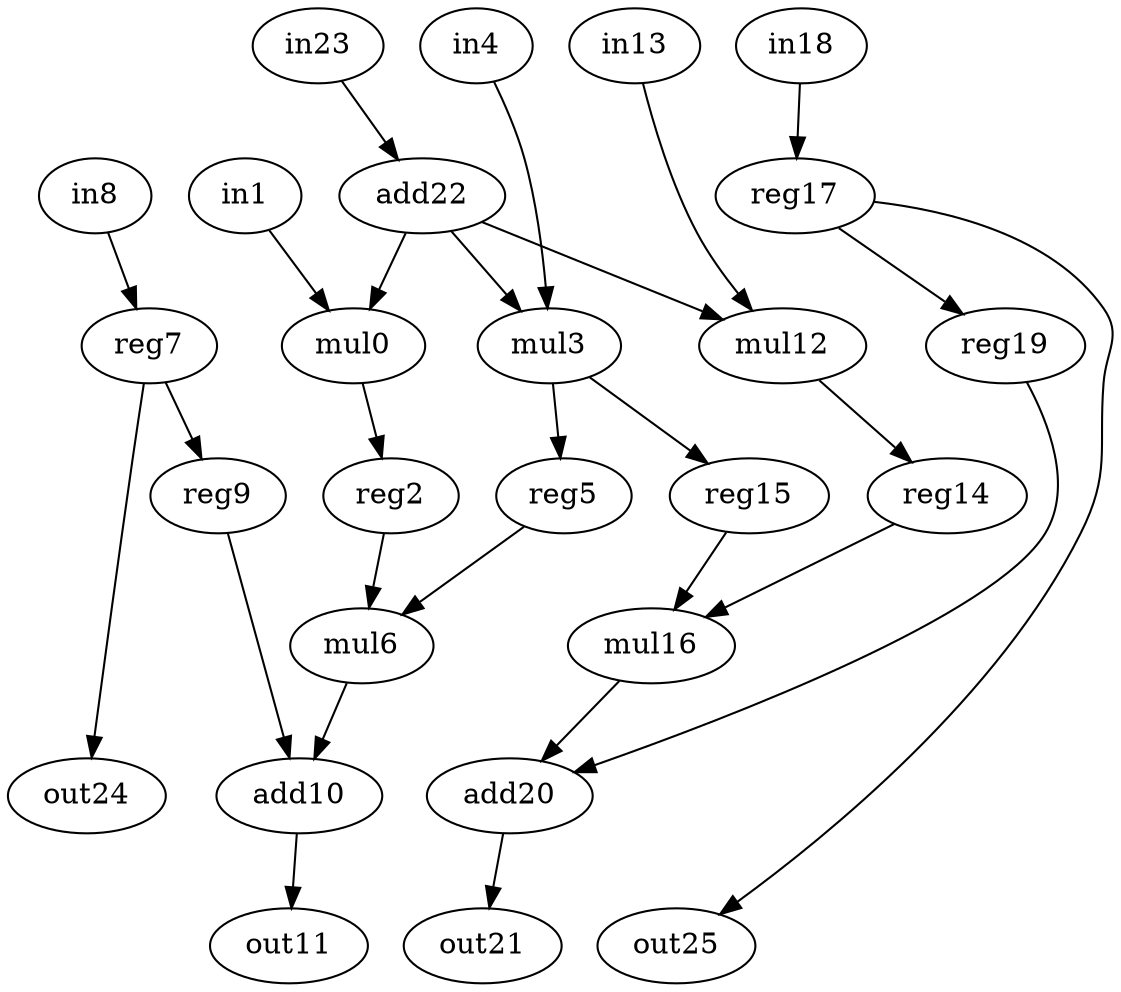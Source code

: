 digraph gesummv {
    0 [label = mul0 op = mul ] ;
    1 [label = in1 op = in ] ;
    2 [label = reg2 op = reg ] ;
    3 [label = mul3 op = mul ] ;
    4 [label = in4 op = in ] ;
    5 [label = reg5 op = reg ] ;
    6 [label = mul6 op = mul ] ;
    7 [label = reg7 op = reg ] ;
    8 [label = in8 op = in ] ;
    9 [label = reg9 op = reg ] ;
    10 [label = add10 op = add ] ;
    11 [label = out11 op = out ] ;
    12 [label = mul12 op = mul ] ;
    13 [label = in13 op = in ] ;
    14 [label = reg14 op = reg ] ;
    15 [label = reg15 op = reg ] ;
    16 [label = mul16 op = mul ] ;
    17 [label = reg17 op = reg ] ;
    18 [label = in18 op = in ] ;
    19 [label = reg19 op = reg ] ;
    20 [label = add20 op = add ] ;
    21 [label = out21 op = out ] ;
    22 [label = add22 op = addi value = 2 ] ;
    23 [label = in23 op = in ] ;
    24 [label = out24 op = out ] ;
    25 [label = out25 op = out ] ;
    
    1 -> 0 [port = 0  weight = 0 ] ;
    22 -> 0 [port = 1  weight = 0 ] ;
    0 -> 2 [port = 0  weight = 0 ] ;
    4 -> 3 [port = 0  weight = 0 ] ;
    22 -> 3 [port = 1  weight = 0 ] ;
    3 -> 5 [port = 0  weight = 0 ] ;
    2 -> 6 [port = 0  weight = 0 ] ;
    5 -> 6 [port = 1  weight = 0 ] ;
    8 -> 7 [port = 0  weight = 0 ] ;
    7 -> 9 [port = 0  weight = 0 ] ;
    9 -> 10 [port = 0  weight = 0 ] ;
    6 -> 10 [port = 1  weight = 0 ] ;
    7 -> 24 [port = 0  weight = 0 ] ;
    10 -> 11 [port = 1  weight = 0 ] ;
    13 -> 12 [port = 0  weight = 0 ] ;
    22 -> 12 [port = 1  weight = 0 ] ;
    12 -> 14 [port = 0  weight = 0 ] ;
    3 -> 15 [port = 0  weight = 0 ] ;
    14 -> 16 [port = 0  weight = 0 ] ;
    15 -> 16 [port = 1  weight = 0 ] ;
    18 -> 17 [port = 0  weight = 0 ] ;
    17 -> 19 [port = 0  weight = 0 ] ;
    16 -> 20 [port = 0  weight = 0 ] ;
    19 -> 20 [port = 1  weight = 0 ] ;
    17 -> 25 [port = 0  weight = 0 ] ;
    20 -> 21 [port = 1  weight = 0 ] ;
    23 -> 22 [port = 0  weight = 0 ] ;
}